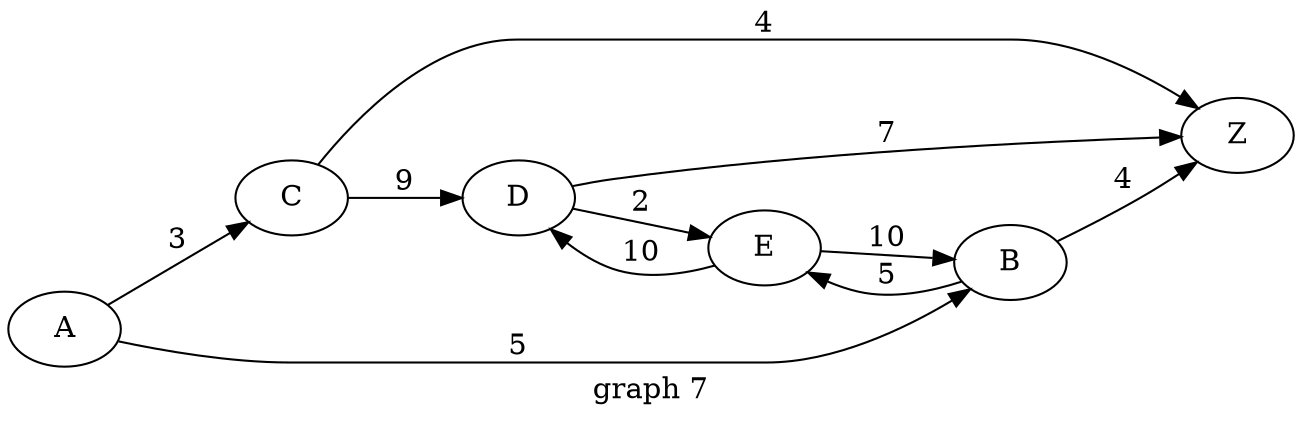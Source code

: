 digraph g{

rankdir=LR

A -> C[label =  " 3 "];
A -> B[label =  " 5 "];
B -> Z[label =  " 4 "];
C -> Z[label =  " 4 "];
D -> Z[label =  " 7 "];
B -> E[label =  " 5 "];
C -> D[label =  " 9 "];
D -> E[label =  " 2 "];
E -> D[label =  " 10 "];
E -> B[label =  " 10 "];

label = "graph 7"
}